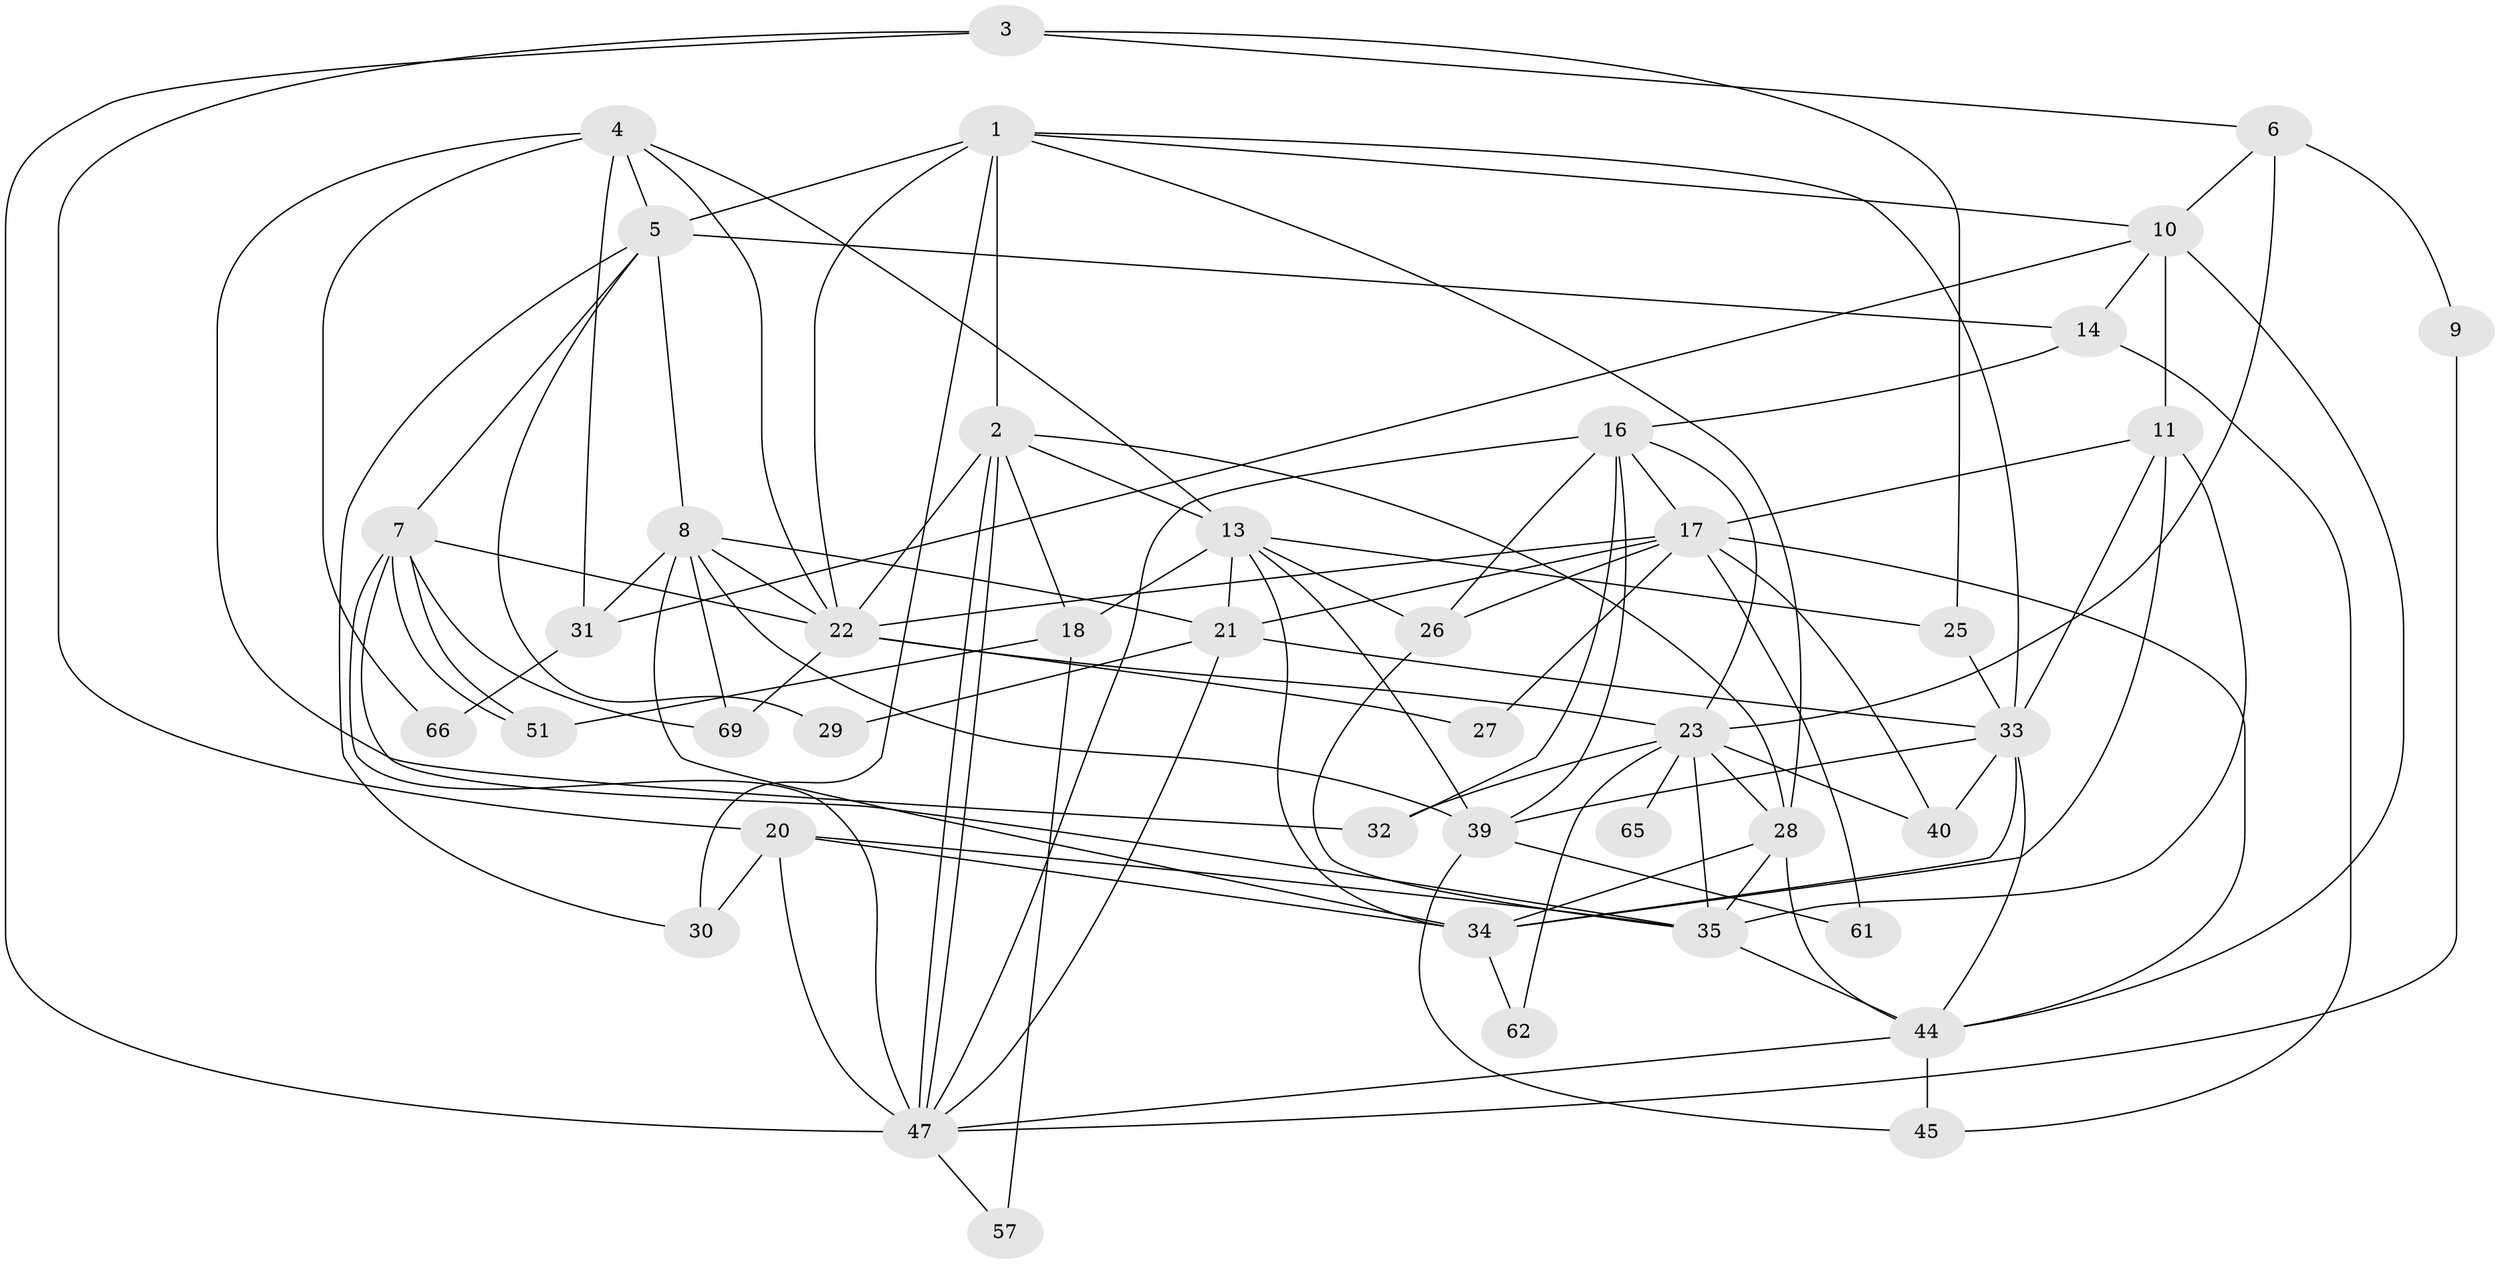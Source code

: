 // Generated by graph-tools (version 1.1) at 2025/52/02/27/25 19:52:01]
// undirected, 43 vertices, 108 edges
graph export_dot {
graph [start="1"]
  node [color=gray90,style=filled];
  1 [super="+19"];
  2 [super="+42"];
  3 [super="+41"];
  4 [super="+12"];
  5 [super="+24"];
  6;
  7 [super="+64"];
  8 [super="+36"];
  9;
  10 [super="+54"];
  11 [super="+38"];
  13 [super="+15"];
  14;
  16 [super="+71"];
  17 [super="+49"];
  18 [super="+37"];
  20 [super="+43"];
  21 [super="+46"];
  22 [super="+50"];
  23 [super="+53"];
  25;
  26;
  27;
  28 [super="+48"];
  29;
  30 [super="+55"];
  31 [super="+52"];
  32;
  33 [super="+63"];
  34 [super="+56"];
  35 [super="+59"];
  39 [super="+68"];
  40;
  44 [super="+67"];
  45 [super="+58"];
  47 [super="+60"];
  51;
  57;
  61;
  62;
  65;
  66;
  69 [super="+70"];
  1 -- 28;
  1 -- 5;
  1 -- 22;
  1 -- 10;
  1 -- 30;
  1 -- 33;
  1 -- 2;
  2 -- 13;
  2 -- 47;
  2 -- 47;
  2 -- 22;
  2 -- 28;
  2 -- 18;
  3 -- 25;
  3 -- 6;
  3 -- 47;
  3 -- 20;
  4 -- 66;
  4 -- 22;
  4 -- 32;
  4 -- 13;
  4 -- 5;
  4 -- 31;
  5 -- 29;
  5 -- 30;
  5 -- 7;
  5 -- 8;
  5 -- 14;
  6 -- 10;
  6 -- 9;
  6 -- 23;
  7 -- 51;
  7 -- 51;
  7 -- 69;
  7 -- 22;
  7 -- 47;
  7 -- 35;
  8 -- 34;
  8 -- 69;
  8 -- 21;
  8 -- 39;
  8 -- 22;
  8 -- 31;
  9 -- 47;
  10 -- 14;
  10 -- 31;
  10 -- 44;
  10 -- 11 [weight=2];
  11 -- 35;
  11 -- 33;
  11 -- 34;
  11 -- 17;
  13 -- 26;
  13 -- 18 [weight=2];
  13 -- 39;
  13 -- 21;
  13 -- 25;
  13 -- 34;
  14 -- 16;
  14 -- 45;
  16 -- 23;
  16 -- 39;
  16 -- 32;
  16 -- 17;
  16 -- 26;
  16 -- 47;
  17 -- 21;
  17 -- 26;
  17 -- 27;
  17 -- 40;
  17 -- 61;
  17 -- 22;
  17 -- 44;
  18 -- 51;
  18 -- 57;
  20 -- 47 [weight=2];
  20 -- 34;
  20 -- 30;
  20 -- 35;
  21 -- 47;
  21 -- 33;
  21 -- 29;
  22 -- 23;
  22 -- 27;
  22 -- 69;
  23 -- 28;
  23 -- 40;
  23 -- 65 [weight=2];
  23 -- 32;
  23 -- 35;
  23 -- 62;
  25 -- 33;
  26 -- 35;
  28 -- 44;
  28 -- 34;
  28 -- 35;
  31 -- 66 [weight=2];
  33 -- 40;
  33 -- 34;
  33 -- 44;
  33 -- 39;
  34 -- 62;
  35 -- 44;
  39 -- 61;
  39 -- 45;
  44 -- 45 [weight=2];
  44 -- 47;
  47 -- 57;
}
